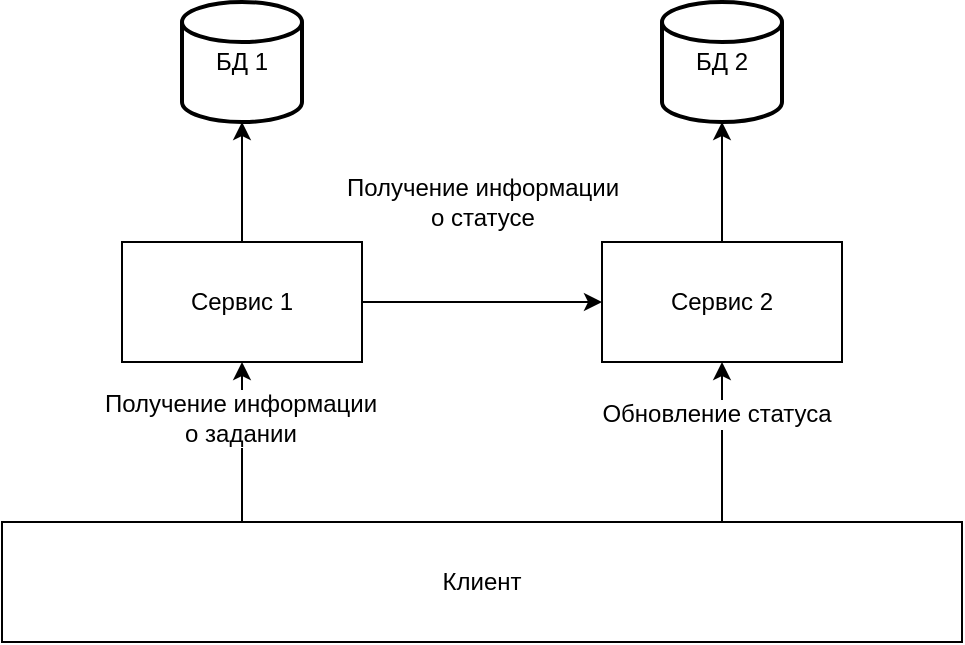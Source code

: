 <mxfile version="12.4.2" type="device" pages="1"><diagram id="-IEgVSBFJU2tnjW-Y-j7" name="Page-1"><mxGraphModel dx="749" dy="956" grid="1" gridSize="10" guides="1" tooltips="1" connect="1" arrows="1" fold="1" page="0" pageScale="1" pageWidth="850" pageHeight="1100" math="0" shadow="0"><root><mxCell id="0"/><mxCell id="1" parent="0"/><mxCell id="Q9zFS-rEaEiQqaI6GE0t-15" style="edgeStyle=orthogonalEdgeStyle;rounded=0;orthogonalLoop=1;jettySize=auto;html=1;startArrow=none;startFill=0;endArrow=classic;endFill=1;entryX=0;entryY=0.5;entryDx=0;entryDy=0;" edge="1" parent="1" source="Q9zFS-rEaEiQqaI6GE0t-1" target="Q9zFS-rEaEiQqaI6GE0t-18"><mxGeometry relative="1" as="geometry"><mxPoint x="400" y="130" as="targetPoint"/></mxGeometry></mxCell><mxCell id="Q9zFS-rEaEiQqaI6GE0t-16" value="Получение информации&lt;br&gt;о статусе" style="text;html=1;align=center;verticalAlign=middle;resizable=0;points=[];;labelBackgroundColor=#ffffff;" vertex="1" connectable="0" parent="Q9zFS-rEaEiQqaI6GE0t-15"><mxGeometry x="-0.181" relative="1" as="geometry"><mxPoint x="10.86" y="-49.86" as="offset"/></mxGeometry></mxCell><mxCell id="Q9zFS-rEaEiQqaI6GE0t-19" style="edgeStyle=orthogonalEdgeStyle;rounded=0;orthogonalLoop=1;jettySize=auto;html=1;entryX=0.25;entryY=0;entryDx=0;entryDy=0;startArrow=classic;startFill=1;endArrow=none;endFill=0;" edge="1" parent="1" source="Q9zFS-rEaEiQqaI6GE0t-1" target="Q9zFS-rEaEiQqaI6GE0t-17"><mxGeometry relative="1" as="geometry"/></mxCell><mxCell id="Q9zFS-rEaEiQqaI6GE0t-24" value="Получение информации&lt;br&gt;о задании" style="text;html=1;align=center;verticalAlign=middle;resizable=0;points=[];;labelBackgroundColor=#ffffff;" vertex="1" connectable="0" parent="Q9zFS-rEaEiQqaI6GE0t-19"><mxGeometry x="0.002" y="-12" relative="1" as="geometry"><mxPoint x="11" y="-12" as="offset"/></mxGeometry></mxCell><mxCell id="Q9zFS-rEaEiQqaI6GE0t-1" value="Сервис 1" style="rounded=0;whiteSpace=wrap;html=1;" vertex="1" parent="1"><mxGeometry x="160" y="100" width="120" height="60" as="geometry"/></mxCell><mxCell id="Q9zFS-rEaEiQqaI6GE0t-6" style="edgeStyle=orthogonalEdgeStyle;rounded=0;orthogonalLoop=1;jettySize=auto;html=1;startArrow=classic;startFill=1;endArrow=none;endFill=0;" edge="1" parent="1" source="Q9zFS-rEaEiQqaI6GE0t-4" target="Q9zFS-rEaEiQqaI6GE0t-1"><mxGeometry relative="1" as="geometry"/></mxCell><mxCell id="Q9zFS-rEaEiQqaI6GE0t-4" value="БД 1" style="strokeWidth=2;html=1;shape=mxgraph.flowchart.database;whiteSpace=wrap;" vertex="1" parent="1"><mxGeometry x="190" y="-20" width="60" height="60" as="geometry"/></mxCell><mxCell id="Q9zFS-rEaEiQqaI6GE0t-8" style="edgeStyle=orthogonalEdgeStyle;rounded=0;orthogonalLoop=1;jettySize=auto;html=1;entryX=0.5;entryY=0;entryDx=0;entryDy=0;endArrow=none;endFill=0;startArrow=classic;startFill=1;" edge="1" parent="1" source="Q9zFS-rEaEiQqaI6GE0t-7" target="Q9zFS-rEaEiQqaI6GE0t-18"><mxGeometry relative="1" as="geometry"><mxPoint x="460" y="100" as="targetPoint"/></mxGeometry></mxCell><mxCell id="Q9zFS-rEaEiQqaI6GE0t-7" value="БД 2" style="strokeWidth=2;html=1;shape=mxgraph.flowchart.database;whiteSpace=wrap;" vertex="1" parent="1"><mxGeometry x="430" y="-20" width="60" height="60" as="geometry"/></mxCell><mxCell id="Q9zFS-rEaEiQqaI6GE0t-17" value="Клиент" style="rounded=0;whiteSpace=wrap;html=1;" vertex="1" parent="1"><mxGeometry x="100" y="240" width="480" height="60" as="geometry"/></mxCell><mxCell id="Q9zFS-rEaEiQqaI6GE0t-20" style="edgeStyle=orthogonalEdgeStyle;rounded=0;orthogonalLoop=1;jettySize=auto;html=1;entryX=0.75;entryY=0;entryDx=0;entryDy=0;startArrow=classic;startFill=1;endArrow=none;endFill=0;" edge="1" parent="1" source="Q9zFS-rEaEiQqaI6GE0t-18" target="Q9zFS-rEaEiQqaI6GE0t-17"><mxGeometry relative="1" as="geometry"/></mxCell><mxCell id="Q9zFS-rEaEiQqaI6GE0t-23" value="Обновление статуса" style="text;html=1;align=center;verticalAlign=middle;resizable=0;points=[];;labelBackgroundColor=#ffffff;" vertex="1" connectable="0" parent="Q9zFS-rEaEiQqaI6GE0t-20"><mxGeometry x="0.002" y="-15" relative="1" as="geometry"><mxPoint x="12" y="-14" as="offset"/></mxGeometry></mxCell><mxCell id="Q9zFS-rEaEiQqaI6GE0t-18" value="Сервис 2&lt;br&gt;" style="rounded=0;whiteSpace=wrap;html=1;" vertex="1" parent="1"><mxGeometry x="400" y="100" width="120" height="60" as="geometry"/></mxCell></root></mxGraphModel></diagram></mxfile>